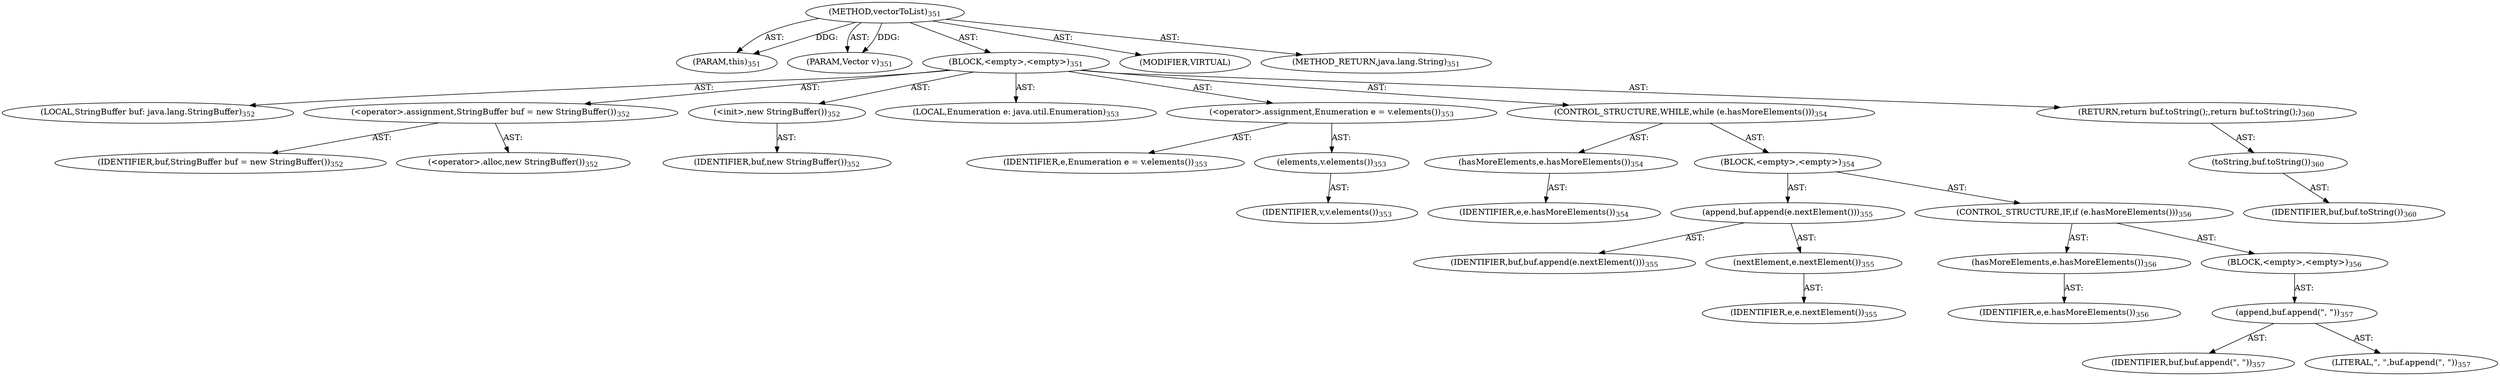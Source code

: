 digraph "vectorToList" {  
"111669149712" [label = <(METHOD,vectorToList)<SUB>351</SUB>> ]
"115964117035" [label = <(PARAM,this)<SUB>351</SUB>> ]
"115964117036" [label = <(PARAM,Vector v)<SUB>351</SUB>> ]
"25769803795" [label = <(BLOCK,&lt;empty&gt;,&lt;empty&gt;)<SUB>351</SUB>> ]
"94489280512" [label = <(LOCAL,StringBuffer buf: java.lang.StringBuffer)<SUB>352</SUB>> ]
"30064771158" [label = <(&lt;operator&gt;.assignment,StringBuffer buf = new StringBuffer())<SUB>352</SUB>> ]
"68719476823" [label = <(IDENTIFIER,buf,StringBuffer buf = new StringBuffer())<SUB>352</SUB>> ]
"30064771159" [label = <(&lt;operator&gt;.alloc,new StringBuffer())<SUB>352</SUB>> ]
"30064771160" [label = <(&lt;init&gt;,new StringBuffer())<SUB>352</SUB>> ]
"68719476824" [label = <(IDENTIFIER,buf,new StringBuffer())<SUB>352</SUB>> ]
"94489280513" [label = <(LOCAL,Enumeration e: java.util.Enumeration)<SUB>353</SUB>> ]
"30064771161" [label = <(&lt;operator&gt;.assignment,Enumeration e = v.elements())<SUB>353</SUB>> ]
"68719476825" [label = <(IDENTIFIER,e,Enumeration e = v.elements())<SUB>353</SUB>> ]
"30064771162" [label = <(elements,v.elements())<SUB>353</SUB>> ]
"68719476826" [label = <(IDENTIFIER,v,v.elements())<SUB>353</SUB>> ]
"47244640259" [label = <(CONTROL_STRUCTURE,WHILE,while (e.hasMoreElements()))<SUB>354</SUB>> ]
"30064771163" [label = <(hasMoreElements,e.hasMoreElements())<SUB>354</SUB>> ]
"68719476827" [label = <(IDENTIFIER,e,e.hasMoreElements())<SUB>354</SUB>> ]
"25769803796" [label = <(BLOCK,&lt;empty&gt;,&lt;empty&gt;)<SUB>354</SUB>> ]
"30064771164" [label = <(append,buf.append(e.nextElement()))<SUB>355</SUB>> ]
"68719476828" [label = <(IDENTIFIER,buf,buf.append(e.nextElement()))<SUB>355</SUB>> ]
"30064771165" [label = <(nextElement,e.nextElement())<SUB>355</SUB>> ]
"68719476829" [label = <(IDENTIFIER,e,e.nextElement())<SUB>355</SUB>> ]
"47244640260" [label = <(CONTROL_STRUCTURE,IF,if (e.hasMoreElements()))<SUB>356</SUB>> ]
"30064771166" [label = <(hasMoreElements,e.hasMoreElements())<SUB>356</SUB>> ]
"68719476830" [label = <(IDENTIFIER,e,e.hasMoreElements())<SUB>356</SUB>> ]
"25769803797" [label = <(BLOCK,&lt;empty&gt;,&lt;empty&gt;)<SUB>356</SUB>> ]
"30064771167" [label = <(append,buf.append(&quot;, &quot;))<SUB>357</SUB>> ]
"68719476831" [label = <(IDENTIFIER,buf,buf.append(&quot;, &quot;))<SUB>357</SUB>> ]
"90194313224" [label = <(LITERAL,&quot;, &quot;,buf.append(&quot;, &quot;))<SUB>357</SUB>> ]
"146028888065" [label = <(RETURN,return buf.toString();,return buf.toString();)<SUB>360</SUB>> ]
"30064771168" [label = <(toString,buf.toString())<SUB>360</SUB>> ]
"68719476832" [label = <(IDENTIFIER,buf,buf.toString())<SUB>360</SUB>> ]
"133143986235" [label = <(MODIFIER,VIRTUAL)> ]
"128849018896" [label = <(METHOD_RETURN,java.lang.String)<SUB>351</SUB>> ]
  "111669149712" -> "115964117035"  [ label = "AST: "] 
  "111669149712" -> "115964117036"  [ label = "AST: "] 
  "111669149712" -> "25769803795"  [ label = "AST: "] 
  "111669149712" -> "133143986235"  [ label = "AST: "] 
  "111669149712" -> "128849018896"  [ label = "AST: "] 
  "25769803795" -> "94489280512"  [ label = "AST: "] 
  "25769803795" -> "30064771158"  [ label = "AST: "] 
  "25769803795" -> "30064771160"  [ label = "AST: "] 
  "25769803795" -> "94489280513"  [ label = "AST: "] 
  "25769803795" -> "30064771161"  [ label = "AST: "] 
  "25769803795" -> "47244640259"  [ label = "AST: "] 
  "25769803795" -> "146028888065"  [ label = "AST: "] 
  "30064771158" -> "68719476823"  [ label = "AST: "] 
  "30064771158" -> "30064771159"  [ label = "AST: "] 
  "30064771160" -> "68719476824"  [ label = "AST: "] 
  "30064771161" -> "68719476825"  [ label = "AST: "] 
  "30064771161" -> "30064771162"  [ label = "AST: "] 
  "30064771162" -> "68719476826"  [ label = "AST: "] 
  "47244640259" -> "30064771163"  [ label = "AST: "] 
  "47244640259" -> "25769803796"  [ label = "AST: "] 
  "30064771163" -> "68719476827"  [ label = "AST: "] 
  "25769803796" -> "30064771164"  [ label = "AST: "] 
  "25769803796" -> "47244640260"  [ label = "AST: "] 
  "30064771164" -> "68719476828"  [ label = "AST: "] 
  "30064771164" -> "30064771165"  [ label = "AST: "] 
  "30064771165" -> "68719476829"  [ label = "AST: "] 
  "47244640260" -> "30064771166"  [ label = "AST: "] 
  "47244640260" -> "25769803797"  [ label = "AST: "] 
  "30064771166" -> "68719476830"  [ label = "AST: "] 
  "25769803797" -> "30064771167"  [ label = "AST: "] 
  "30064771167" -> "68719476831"  [ label = "AST: "] 
  "30064771167" -> "90194313224"  [ label = "AST: "] 
  "146028888065" -> "30064771168"  [ label = "AST: "] 
  "30064771168" -> "68719476832"  [ label = "AST: "] 
  "111669149712" -> "115964117035"  [ label = "DDG: "] 
  "111669149712" -> "115964117036"  [ label = "DDG: "] 
}
